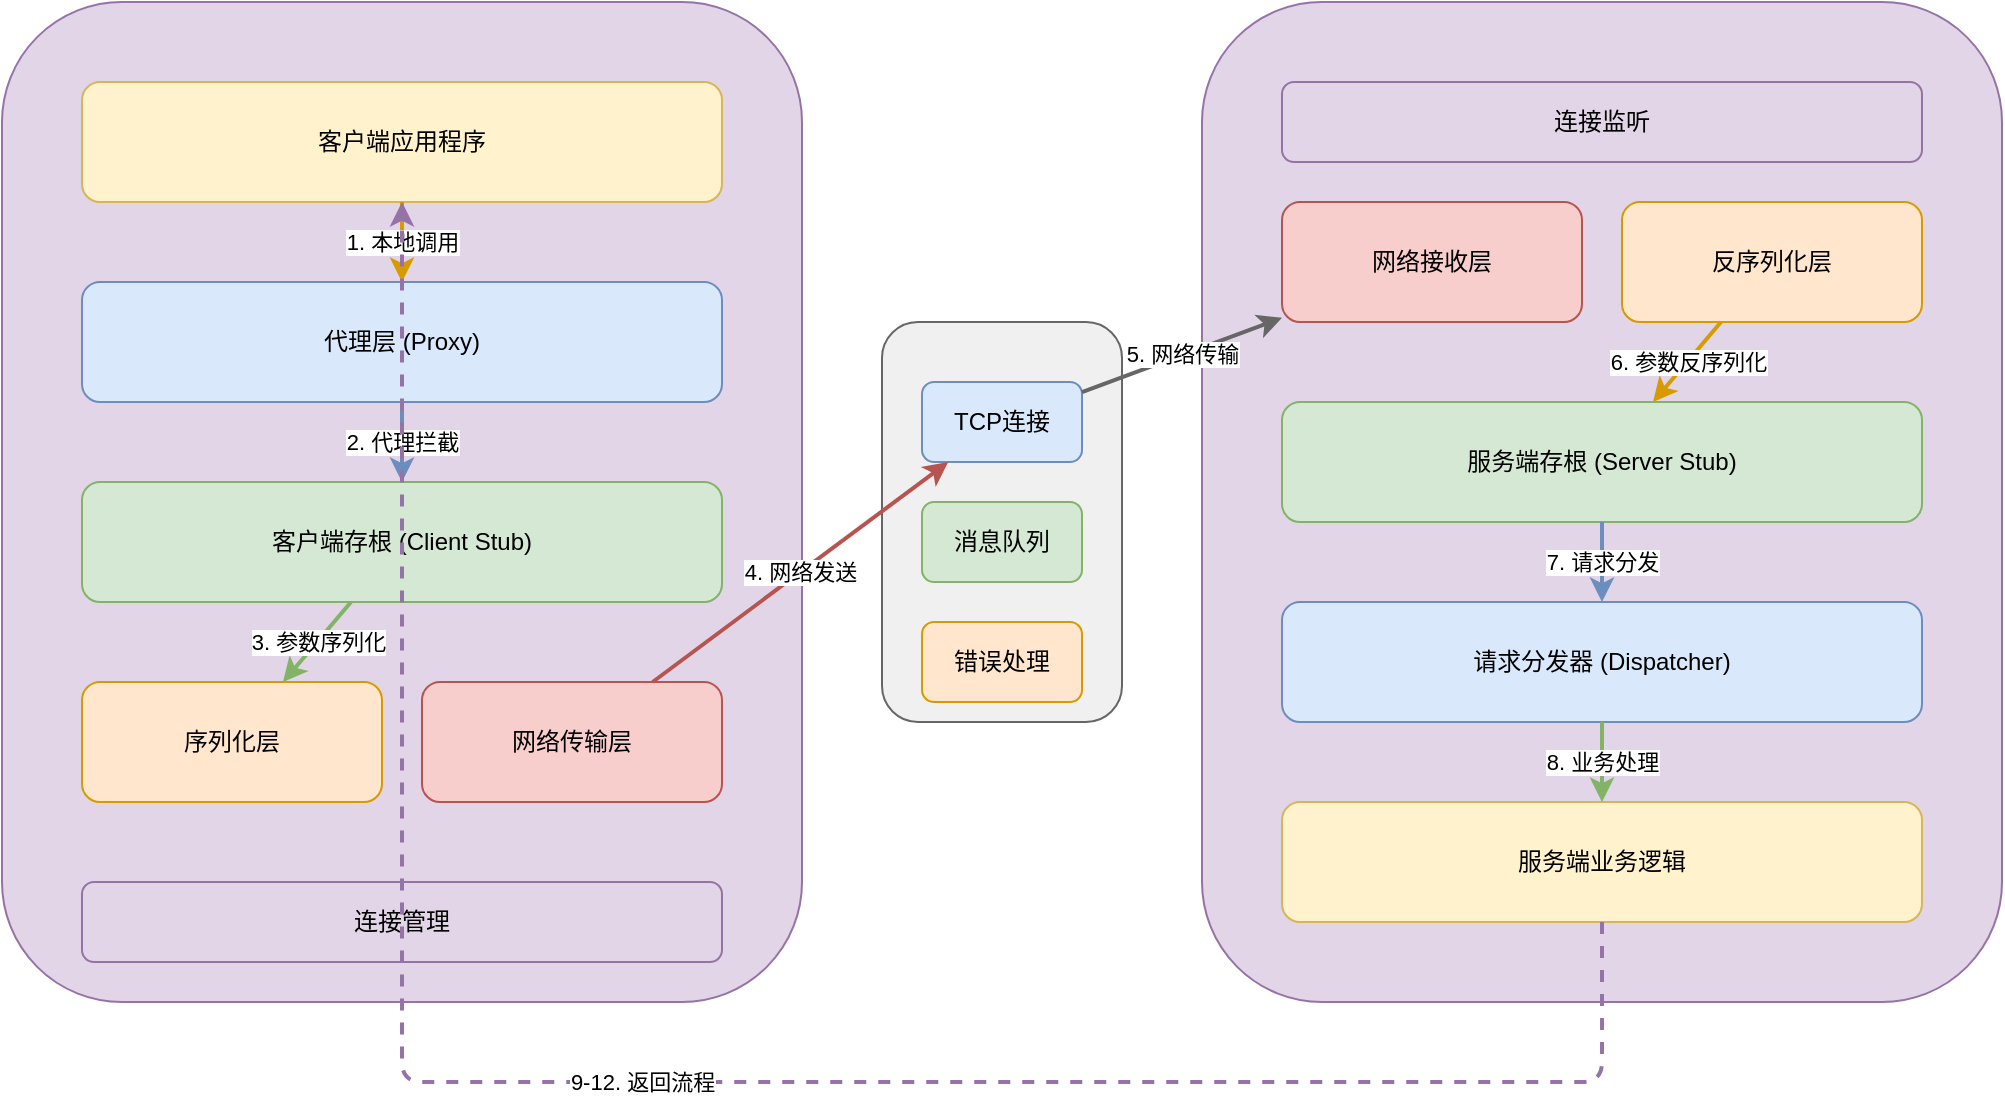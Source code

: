 <mxfile version="22.1.16">
  <diagram name="RPC-Call-Architecture" id="rpc-call-architecture">
    <mxGraphModel dx="1422" dy="794" grid="1" gridSize="10" guides="1" tooltips="1" connect="1" arrows="1" fold="1" page="1" pageScale="1" pageWidth="1169" pageHeight="827" math="0" shadow="0">
      <root>
        <mxCell id="0" />
        <mxCell id="1" parent="0" />
        
        <!-- 客户端侧 -->
        <mxCell id="client-side" value="客户端侧" style="rounded=1;whiteSpace=wrap;html=1;fillColor=#e1d5e7;strokeColor=#9673a6;fontSize=14;fontStyle=1;" vertex="1" parent="1">
          <mxGeometry x="80" y="40" width="400" height="500" as="geometry" />
        </mxCell>
        
        <mxCell id="client-app" value="客户端应用程序" style="rounded=1;whiteSpace=wrap;html=1;fillColor=#fff2cc;strokeColor=#d6b656;" vertex="1" parent="1">
          <mxGeometry x="120" y="80" width="320" height="60" as="geometry" />
        </mxCell>
        
        <mxCell id="proxy-layer" value="代理层 (Proxy)" style="rounded=1;whiteSpace=wrap;html=1;fillColor=#dae8fc;strokeColor=#6c8ebf;" vertex="1" parent="1">
          <mxGeometry x="120" y="180" width="320" height="60" as="geometry" />
        </mxCell>
        
        <mxCell id="client-stub" value="客户端存根 (Client Stub)" style="rounded=1;whiteSpace=wrap;html=1;fillColor=#d5e8d4;strokeColor=#82b366;" vertex="1" parent="1">
          <mxGeometry x="120" y="280" width="320" height="60" as="geometry" />
        </mxCell>
        
        <mxCell id="serialization" value="序列化层" style="rounded=1;whiteSpace=wrap;html=1;fillColor=#ffe6cc;strokeColor=#d79b00;" vertex="1" parent="1">
          <mxGeometry x="120" y="380" width="150" height="60" as="geometry" />
        </mxCell>
        
        <mxCell id="client-network" value="网络传输层" style="rounded=1;whiteSpace=wrap;html=1;fillColor=#f8cecc;strokeColor=#b85450;" vertex="1" parent="1">
          <mxGeometry x="290" y="380" width="150" height="60" as="geometry" />
        </mxCell>
        
        <mxCell id="client-connection" value="连接管理" style="rounded=1;whiteSpace=wrap;html=1;fillColor=#e1d5e7;strokeColor=#9673a6;" vertex="1" parent="1">
          <mxGeometry x="120" y="480" width="320" height="40" as="geometry" />
        </mxCell>
        
        <!-- 网络层 -->
        <mxCell id="network-layer" value="网络传输" style="rounded=1;whiteSpace=wrap;html=1;fillColor=#f0f0f0;strokeColor=#666666;fontSize=14;fontStyle=1;" vertex="1" parent="1">
          <mxGeometry x="520" y="200" width="120" height="200" as="geometry" />
        </mxCell>
        
        <mxCell id="tcp-connection" value="TCP连接" style="rounded=1;whiteSpace=wrap;html=1;fillColor=#dae8fc;strokeColor=#6c8ebf;" vertex="1" parent="1">
          <mxGeometry x="540" y="230" width="80" height="40" as="geometry" />
        </mxCell>
        
        <mxCell id="message-queue" value="消息队列" style="rounded=1;whiteSpace=wrap;html=1;fillColor=#d5e8d4;strokeColor=#82b366;" vertex="1" parent="1">
          <mxGeometry x="540" y="290" width="80" height="40" as="geometry" />
        </mxCell>
        
        <mxCell id="error-handling" value="错误处理" style="rounded=1;whiteSpace=wrap;html=1;fillColor=#ffe6cc;strokeColor=#d79b00;" vertex="1" parent="1">
          <mxGeometry x="540" y="350" width="80" height="40" as="geometry" />
        </mxCell>
        
        <!-- 服务端侧 -->
        <mxCell id="server-side" value="服务端侧" style="rounded=1;whiteSpace=wrap;html=1;fillColor=#e1d5e7;strokeColor=#9673a6;fontSize=14;fontStyle=1;" vertex="1" parent="1">
          <mxGeometry x="680" y="40" width="400" height="500" as="geometry" />
        </mxCell>
        
        <mxCell id="server-connection" value="连接监听" style="rounded=1;whiteSpace=wrap;html=1;fillColor=#e1d5e7;strokeColor=#9673a6;" vertex="1" parent="1">
          <mxGeometry x="720" y="80" width="320" height="40" as="geometry" />
        </mxCell>
        
        <mxCell id="server-network" value="网络接收层" style="rounded=1;whiteSpace=wrap;html=1;fillColor=#f8cecc;strokeColor=#b85450;" vertex="1" parent="1">
          <mxGeometry x="720" y="140" width="150" height="60" as="geometry" />
        </mxCell>
        
        <mxCell id="deserialization" value="反序列化层" style="rounded=1;whiteSpace=wrap;html=1;fillColor=#ffe6cc;strokeColor=#d79b00;" vertex="1" parent="1">
          <mxGeometry x="890" y="140" width="150" height="60" as="geometry" />
        </mxCell>
        
        <mxCell id="server-stub" value="服务端存根 (Server Stub)" style="rounded=1;whiteSpace=wrap;html=1;fillColor=#d5e8d4;strokeColor=#82b366;" vertex="1" parent="1">
          <mxGeometry x="720" y="240" width="320" height="60" as="geometry" />
        </mxCell>
        
        <mxCell id="dispatcher" value="请求分发器 (Dispatcher)" style="rounded=1;whiteSpace=wrap;html=1;fillColor=#dae8fc;strokeColor=#6c8ebf;" vertex="1" parent="1">
          <mxGeometry x="720" y="340" width="320" height="60" as="geometry" />
        </mxCell>
        
        <mxCell id="server-app" value="服务端业务逻辑" style="rounded=1;whiteSpace=wrap;html=1;fillColor=#fff2cc;strokeColor=#d6b656;" vertex="1" parent="1">
          <mxGeometry x="720" y="440" width="320" height="60" as="geometry" />
        </mxCell>
        
        <!-- 调用流程箭头 -->
        <mxCell id="step1" value="1. 本地调用" style="endArrow=classic;html=1;strokeColor=#d79b00;strokeWidth=2;" edge="1" parent="1" source="client-app" target="proxy-layer">
          <mxGeometry width="50" height="50" relative="1" as="geometry">
            <mxPoint x="400" y="300" as="sourcePoint" />
            <mxPoint x="450" y="250" as="targetPoint" />
          </mxGeometry>
        </mxCell>
        
        <mxCell id="step2" value="2. 代理拦截" style="endArrow=classic;html=1;strokeColor=#6c8ebf;strokeWidth=2;" edge="1" parent="1" source="proxy-layer" target="client-stub">
          <mxGeometry width="50" height="50" relative="1" as="geometry">
            <mxPoint x="400" y="300" as="sourcePoint" />
            <mxPoint x="450" y="250" as="targetPoint" />
          </mxGeometry>
        </mxCell>
        
        <mxCell id="step3" value="3. 参数序列化" style="endArrow=classic;html=1;strokeColor=#82b366;strokeWidth=2;" edge="1" parent="1" source="client-stub" target="serialization">
          <mxGeometry width="50" height="50" relative="1" as="geometry">
            <mxPoint x="400" y="300" as="sourcePoint" />
            <mxPoint x="450" y="250" as="targetPoint" />
          </mxGeometry>
        </mxCell>
        
        <mxCell id="step4" value="4. 网络发送" style="endArrow=classic;html=1;strokeColor=#b85450;strokeWidth=2;" edge="1" parent="1" source="client-network" target="tcp-connection">
          <mxGeometry width="50" height="50" relative="1" as="geometry">
            <mxPoint x="400" y="300" as="sourcePoint" />
            <mxPoint x="450" y="250" as="targetPoint" />
          </mxGeometry>
        </mxCell>
        
        <mxCell id="step5" value="5. 网络传输" style="endArrow=classic;html=1;strokeColor=#666666;strokeWidth=2;" edge="1" parent="1" source="tcp-connection" target="server-network">
          <mxGeometry width="50" height="50" relative="1" as="geometry">
            <mxPoint x="400" y="300" as="sourcePoint" />
            <mxPoint x="450" y="250" as="targetPoint" />
          </mxGeometry>
        </mxCell>
        
        <mxCell id="step6" value="6. 参数反序列化" style="endArrow=classic;html=1;strokeColor=#d79b00;strokeWidth=2;" edge="1" parent="1" source="deserialization" target="server-stub">
          <mxGeometry width="50" height="50" relative="1" as="geometry">
            <mxPoint x="400" y="300" as="sourcePoint" />
            <mxPoint x="450" y="250" as="targetPoint" />
          </mxGeometry>
        </mxCell>
        
        <mxCell id="step7" value="7. 请求分发" style="endArrow=classic;html=1;strokeColor=#6c8ebf;strokeWidth=2;" edge="1" parent="1" source="server-stub" target="dispatcher">
          <mxGeometry width="50" height="50" relative="1" as="geometry">
            <mxPoint x="400" y="300" as="sourcePoint" />
            <mxPoint x="450" y="250" as="targetPoint" />
          </mxGeometry>
        </mxCell>
        
        <mxCell id="step8" value="8. 业务处理" style="endArrow=classic;html=1;strokeColor=#82b366;strokeWidth=2;" edge="1" parent="1" source="dispatcher" target="server-app">
          <mxGeometry width="50" height="50" relative="1" as="geometry">
            <mxPoint x="400" y="300" as="sourcePoint" />
            <mxPoint x="450" y="250" as="targetPoint" />
          </mxGeometry>
        </mxCell>
        
        <!-- 返回流程 (虚线) -->
        <mxCell id="return-flow" value="9-12. 返回流程" style="endArrow=classic;html=1;strokeColor=#9673a6;strokeWidth=2;dashed=1;" edge="1" parent="1" source="server-app" target="client-app">
          <mxGeometry width="50" height="50" relative="1" as="geometry">
            <mxPoint x="400" y="300" as="sourcePoint" />
            <mxPoint x="450" y="250" as="targetPoint" />
            <Array as="points">
              <mxPoint x="880" y="580" />
              <mxPoint x="280" y="580" />
            </Array>
          </mxGeometry>
        </mxCell>
        
      </root>
    </mxGraphModel>
  </diagram>
</mxfile>
